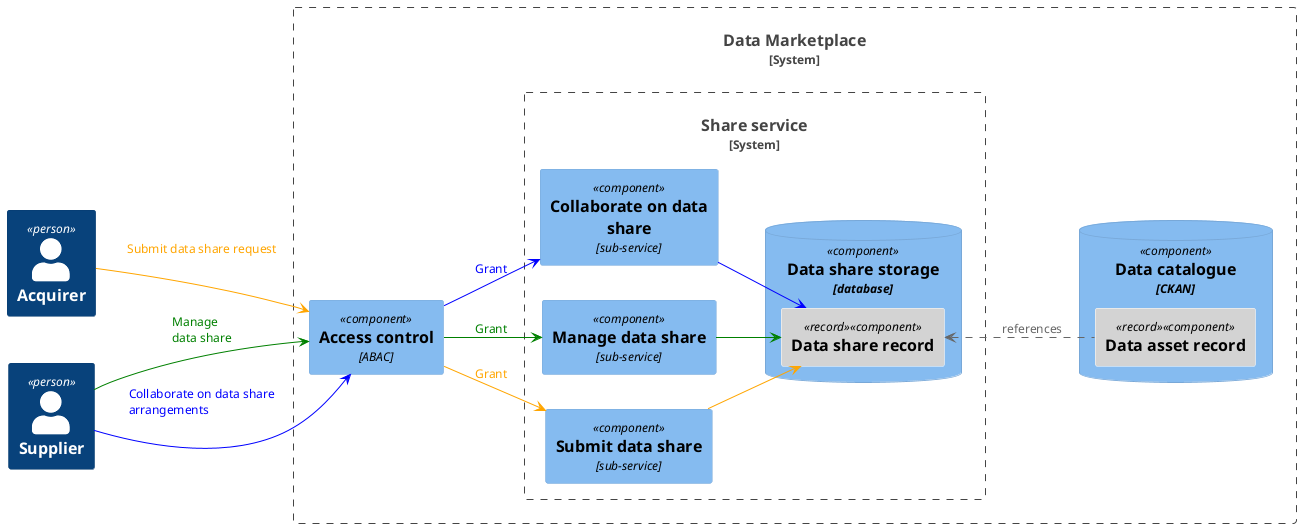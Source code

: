 @startuml dm-c4-component-share
!include <C4/C4_Component>

'LAYOUT_TOP_DOWN()
'LAYOUT_WITH_LEGEND()

'title C4 component diagram for Data Marketplace Share service
left to right direction

AddElementTag("record", $bgColor="LightGrey", $borderColor="White")

Person(acquirer, "Acquirer", "")
Person(supplier, "Supplier", "")

System_Boundary(dm, "Data Marketplace") {
  Component(access, "Access control", "ABAC")
  System_Boundary(share, "Share service") {
    Component(submit, "Submit data share", "sub-service")
    Component(manage, "Manage data share", "sub-service")
    Component(collab, "Collaborate on data share", "sub-service")
    ComponentDb(dsdb, "Data share storage", "database") {
      Component(datashare,"Data share record", $tags="record")      
    }  
  }
  ComponentDb(CKAN,"Data catalogue","CKAN") {
    Component(asset,"Data asset record", $tags="record") 
  }
}

supplier --> access #green : <color:green>Manage\l<color:green>data share
access --> manage #green : <color:green>Grant
manage --> datashare #green

supplier --> access #blue : <color:blue>Collaborate on data share arrangements\l
access --> collab #blue : <color:blue>Grant
collab --> datashare #blue


acquirer --> access #orange : <color:orange>Submit data share request\l
access --> submit #orange : <color:orange>Grant
submit --> datashare #orange

'layout
'supplier -[#hidden] acquirer

datashare <.. asset : references

@enduml